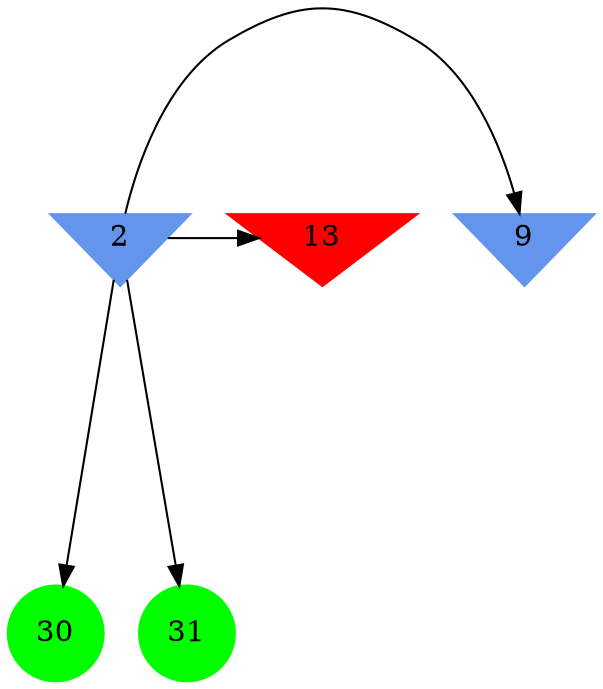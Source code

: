 digraph brain {
	ranksep=2.0;
	2 [shape=invtriangle,style=filled,color=cornflowerblue];
	9 [shape=invtriangle,style=filled,color=cornflowerblue];
	13 [shape=invtriangle,style=filled,color=red];
	30 [shape=circle,style=filled,color=green];
	31 [shape=circle,style=filled,color=green];
	2	->	31;
	2	->	30;
	2	->	13;
	2	->	9;
	{ rank=same; 2; 9; 13; }
	{ rank=same; }
	{ rank=same; 30; 31; }
}
